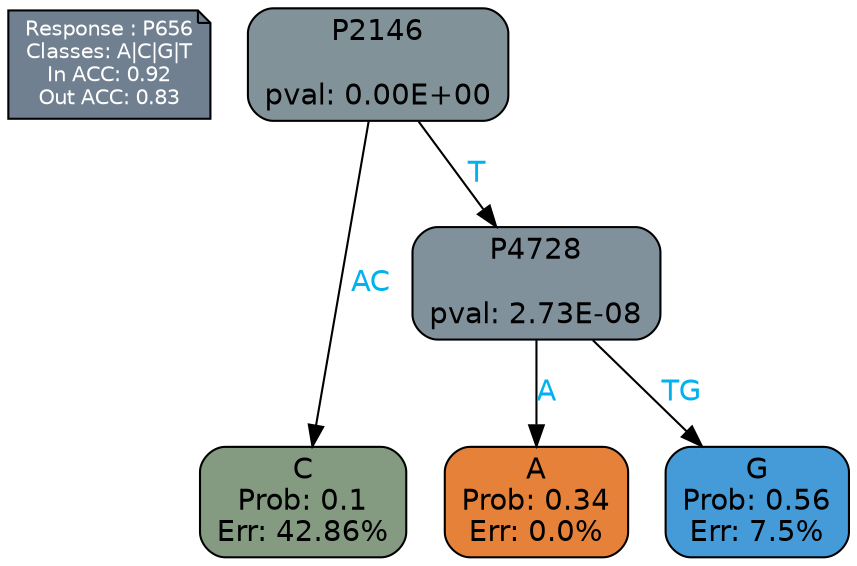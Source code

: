 digraph Tree {
node [shape=box, style="filled, rounded", color="black", fontname=helvetica] ;
graph [ranksep=equally, splines=polylines, bgcolor=transparent, dpi=600] ;
edge [fontname=helvetica] ;
LEGEND [label="Response : P656
Classes: A|C|G|T
In ACC: 0.92
Out ACC: 0.83
",shape=note,align=left,style=filled,fillcolor="slategray",fontcolor="white",fontsize=10];1 [label="P2146

pval: 0.00E+00", fillcolor="#819299"] ;
2 [label="C
Prob: 0.1
Err: 42.86%", fillcolor="#849b82"] ;
3 [label="P4728

pval: 2.73E-08", fillcolor="#81919c"] ;
4 [label="A
Prob: 0.34
Err: 0.0%", fillcolor="#e58139"] ;
5 [label="G
Prob: 0.56
Err: 7.5%", fillcolor="#459ad8"] ;
1 -> 2 [label="AC",fontcolor=deepskyblue2] ;
1 -> 3 [label="T",fontcolor=deepskyblue2] ;
3 -> 4 [label="A",fontcolor=deepskyblue2] ;
3 -> 5 [label="TG",fontcolor=deepskyblue2] ;
{rank = same; 2;4;5;}{rank = same; LEGEND;1;}}